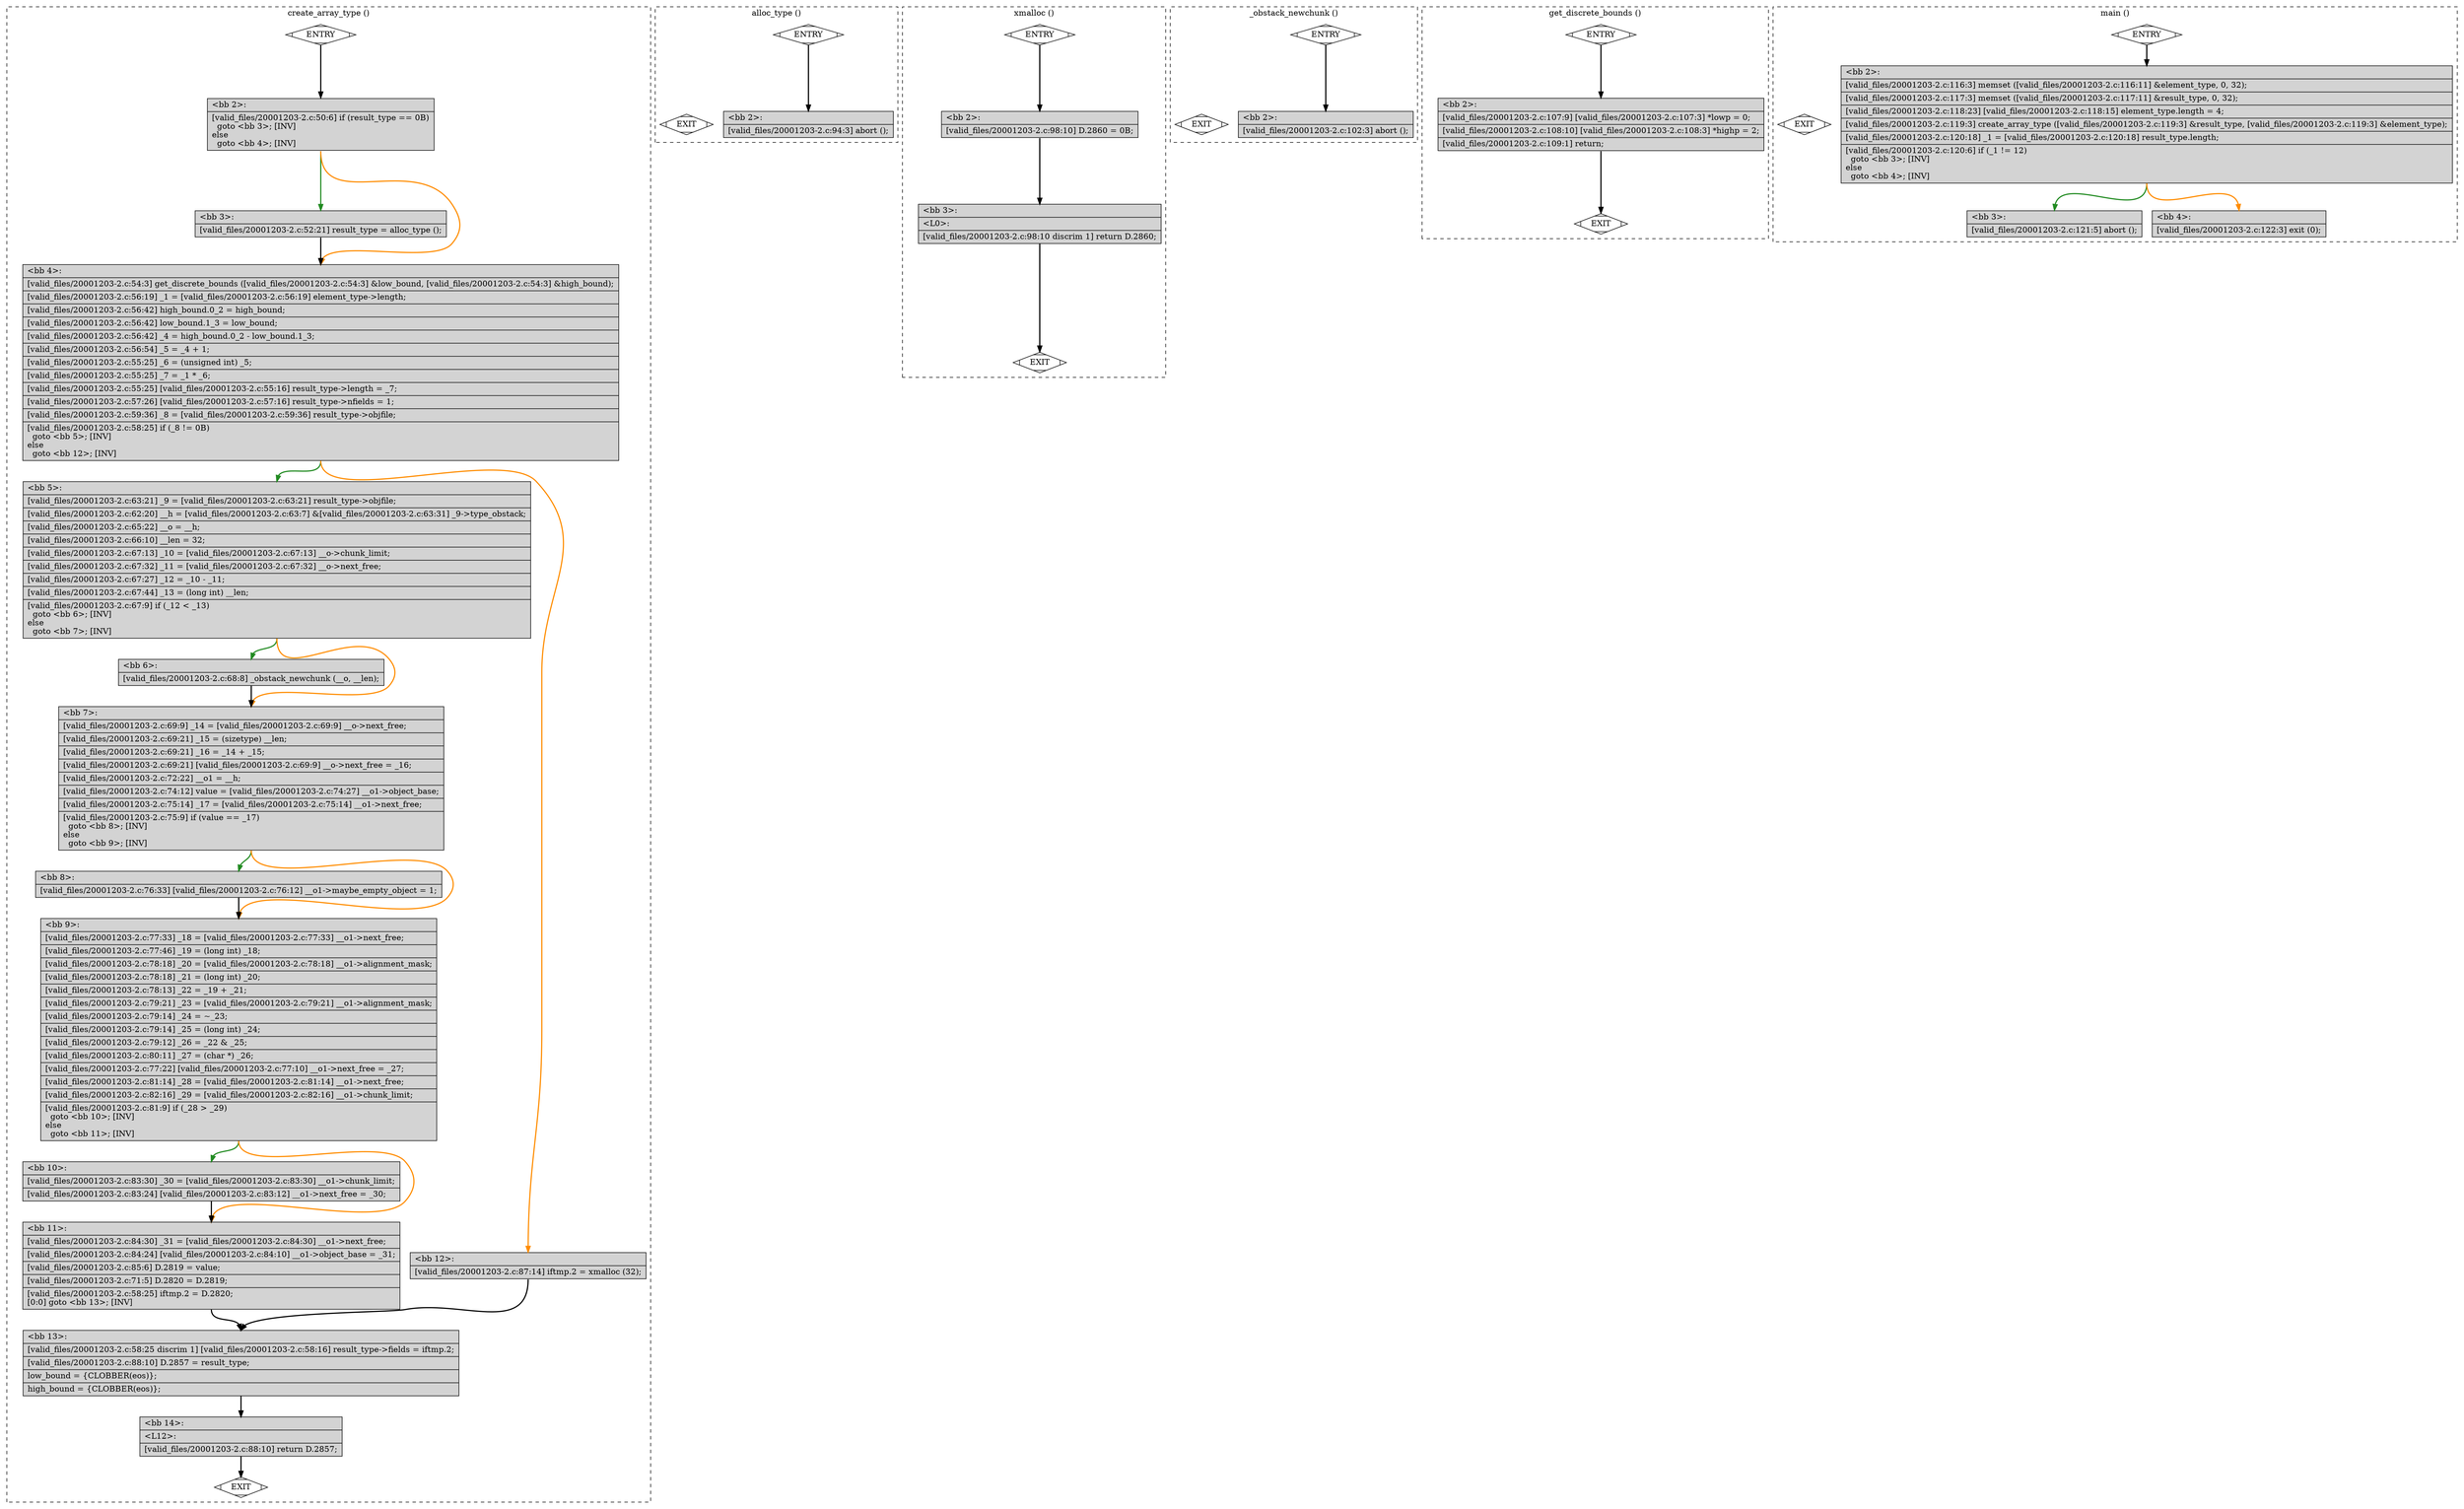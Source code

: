 digraph "a-20001203-2.c.015t.cfg" {
overlap=false;
subgraph "cluster_create_array_type" {
	style="dashed";
	color="black";
	label="create_array_type ()";
	fn_0_basic_block_0 [shape=Mdiamond,style=filled,fillcolor=white,label="ENTRY"];

	fn_0_basic_block_1 [shape=Mdiamond,style=filled,fillcolor=white,label="EXIT"];

	fn_0_basic_block_2 [shape=record,style=filled,fillcolor=lightgrey,label="{\<bb\ 2\>:\l\
|[valid_files/20001203-2.c:50:6]\ if\ (result_type\ ==\ 0B)\l\
\ \ goto\ \<bb\ 3\>;\ [INV]\l\
else\l\
\ \ goto\ \<bb\ 4\>;\ [INV]\l\
}"];

	fn_0_basic_block_3 [shape=record,style=filled,fillcolor=lightgrey,label="{\<bb\ 3\>:\l\
|[valid_files/20001203-2.c:52:21]\ result_type\ =\ alloc_type\ ();\l\
}"];

	fn_0_basic_block_4 [shape=record,style=filled,fillcolor=lightgrey,label="{\<bb\ 4\>:\l\
|[valid_files/20001203-2.c:54:3]\ get_discrete_bounds\ ([valid_files/20001203-2.c:54:3]\ &low_bound,\ [valid_files/20001203-2.c:54:3]\ &high_bound);\l\
|[valid_files/20001203-2.c:56:19]\ _1\ =\ [valid_files/20001203-2.c:56:19]\ element_type-\>length;\l\
|[valid_files/20001203-2.c:56:42]\ high_bound.0_2\ =\ high_bound;\l\
|[valid_files/20001203-2.c:56:42]\ low_bound.1_3\ =\ low_bound;\l\
|[valid_files/20001203-2.c:56:42]\ _4\ =\ high_bound.0_2\ -\ low_bound.1_3;\l\
|[valid_files/20001203-2.c:56:54]\ _5\ =\ _4\ +\ 1;\l\
|[valid_files/20001203-2.c:55:25]\ _6\ =\ (unsigned\ int)\ _5;\l\
|[valid_files/20001203-2.c:55:25]\ _7\ =\ _1\ *\ _6;\l\
|[valid_files/20001203-2.c:55:25]\ [valid_files/20001203-2.c:55:16]\ result_type-\>length\ =\ _7;\l\
|[valid_files/20001203-2.c:57:26]\ [valid_files/20001203-2.c:57:16]\ result_type-\>nfields\ =\ 1;\l\
|[valid_files/20001203-2.c:59:36]\ _8\ =\ [valid_files/20001203-2.c:59:36]\ result_type-\>objfile;\l\
|[valid_files/20001203-2.c:58:25]\ if\ (_8\ !=\ 0B)\l\
\ \ goto\ \<bb\ 5\>;\ [INV]\l\
else\l\
\ \ goto\ \<bb\ 12\>;\ [INV]\l\
}"];

	fn_0_basic_block_5 [shape=record,style=filled,fillcolor=lightgrey,label="{\<bb\ 5\>:\l\
|[valid_files/20001203-2.c:63:21]\ _9\ =\ [valid_files/20001203-2.c:63:21]\ result_type-\>objfile;\l\
|[valid_files/20001203-2.c:62:20]\ __h\ =\ [valid_files/20001203-2.c:63:7]\ &[valid_files/20001203-2.c:63:31]\ _9-\>type_obstack;\l\
|[valid_files/20001203-2.c:65:22]\ __o\ =\ __h;\l\
|[valid_files/20001203-2.c:66:10]\ __len\ =\ 32;\l\
|[valid_files/20001203-2.c:67:13]\ _10\ =\ [valid_files/20001203-2.c:67:13]\ __o-\>chunk_limit;\l\
|[valid_files/20001203-2.c:67:32]\ _11\ =\ [valid_files/20001203-2.c:67:32]\ __o-\>next_free;\l\
|[valid_files/20001203-2.c:67:27]\ _12\ =\ _10\ -\ _11;\l\
|[valid_files/20001203-2.c:67:44]\ _13\ =\ (long\ int)\ __len;\l\
|[valid_files/20001203-2.c:67:9]\ if\ (_12\ \<\ _13)\l\
\ \ goto\ \<bb\ 6\>;\ [INV]\l\
else\l\
\ \ goto\ \<bb\ 7\>;\ [INV]\l\
}"];

	fn_0_basic_block_6 [shape=record,style=filled,fillcolor=lightgrey,label="{\<bb\ 6\>:\l\
|[valid_files/20001203-2.c:68:8]\ _obstack_newchunk\ (__o,\ __len);\l\
}"];

	fn_0_basic_block_7 [shape=record,style=filled,fillcolor=lightgrey,label="{\<bb\ 7\>:\l\
|[valid_files/20001203-2.c:69:9]\ _14\ =\ [valid_files/20001203-2.c:69:9]\ __o-\>next_free;\l\
|[valid_files/20001203-2.c:69:21]\ _15\ =\ (sizetype)\ __len;\l\
|[valid_files/20001203-2.c:69:21]\ _16\ =\ _14\ +\ _15;\l\
|[valid_files/20001203-2.c:69:21]\ [valid_files/20001203-2.c:69:9]\ __o-\>next_free\ =\ _16;\l\
|[valid_files/20001203-2.c:72:22]\ __o1\ =\ __h;\l\
|[valid_files/20001203-2.c:74:12]\ value\ =\ [valid_files/20001203-2.c:74:27]\ __o1-\>object_base;\l\
|[valid_files/20001203-2.c:75:14]\ _17\ =\ [valid_files/20001203-2.c:75:14]\ __o1-\>next_free;\l\
|[valid_files/20001203-2.c:75:9]\ if\ (value\ ==\ _17)\l\
\ \ goto\ \<bb\ 8\>;\ [INV]\l\
else\l\
\ \ goto\ \<bb\ 9\>;\ [INV]\l\
}"];

	fn_0_basic_block_8 [shape=record,style=filled,fillcolor=lightgrey,label="{\<bb\ 8\>:\l\
|[valid_files/20001203-2.c:76:33]\ [valid_files/20001203-2.c:76:12]\ __o1-\>maybe_empty_object\ =\ 1;\l\
}"];

	fn_0_basic_block_9 [shape=record,style=filled,fillcolor=lightgrey,label="{\<bb\ 9\>:\l\
|[valid_files/20001203-2.c:77:33]\ _18\ =\ [valid_files/20001203-2.c:77:33]\ __o1-\>next_free;\l\
|[valid_files/20001203-2.c:77:46]\ _19\ =\ (long\ int)\ _18;\l\
|[valid_files/20001203-2.c:78:18]\ _20\ =\ [valid_files/20001203-2.c:78:18]\ __o1-\>alignment_mask;\l\
|[valid_files/20001203-2.c:78:18]\ _21\ =\ (long\ int)\ _20;\l\
|[valid_files/20001203-2.c:78:13]\ _22\ =\ _19\ +\ _21;\l\
|[valid_files/20001203-2.c:79:21]\ _23\ =\ [valid_files/20001203-2.c:79:21]\ __o1-\>alignment_mask;\l\
|[valid_files/20001203-2.c:79:14]\ _24\ =\ ~_23;\l\
|[valid_files/20001203-2.c:79:14]\ _25\ =\ (long\ int)\ _24;\l\
|[valid_files/20001203-2.c:79:12]\ _26\ =\ _22\ &\ _25;\l\
|[valid_files/20001203-2.c:80:11]\ _27\ =\ (char\ *)\ _26;\l\
|[valid_files/20001203-2.c:77:22]\ [valid_files/20001203-2.c:77:10]\ __o1-\>next_free\ =\ _27;\l\
|[valid_files/20001203-2.c:81:14]\ _28\ =\ [valid_files/20001203-2.c:81:14]\ __o1-\>next_free;\l\
|[valid_files/20001203-2.c:82:16]\ _29\ =\ [valid_files/20001203-2.c:82:16]\ __o1-\>chunk_limit;\l\
|[valid_files/20001203-2.c:81:9]\ if\ (_28\ \>\ _29)\l\
\ \ goto\ \<bb\ 10\>;\ [INV]\l\
else\l\
\ \ goto\ \<bb\ 11\>;\ [INV]\l\
}"];

	fn_0_basic_block_10 [shape=record,style=filled,fillcolor=lightgrey,label="{\<bb\ 10\>:\l\
|[valid_files/20001203-2.c:83:30]\ _30\ =\ [valid_files/20001203-2.c:83:30]\ __o1-\>chunk_limit;\l\
|[valid_files/20001203-2.c:83:24]\ [valid_files/20001203-2.c:83:12]\ __o1-\>next_free\ =\ _30;\l\
}"];

	fn_0_basic_block_11 [shape=record,style=filled,fillcolor=lightgrey,label="{\<bb\ 11\>:\l\
|[valid_files/20001203-2.c:84:30]\ _31\ =\ [valid_files/20001203-2.c:84:30]\ __o1-\>next_free;\l\
|[valid_files/20001203-2.c:84:24]\ [valid_files/20001203-2.c:84:10]\ __o1-\>object_base\ =\ _31;\l\
|[valid_files/20001203-2.c:85:6]\ D.2819\ =\ value;\l\
|[valid_files/20001203-2.c:71:5]\ D.2820\ =\ D.2819;\l\
|[valid_files/20001203-2.c:58:25]\ iftmp.2\ =\ D.2820;\l\
[0:0]\ goto\ \<bb\ 13\>;\ [INV]\l\
}"];

	fn_0_basic_block_12 [shape=record,style=filled,fillcolor=lightgrey,label="{\<bb\ 12\>:\l\
|[valid_files/20001203-2.c:87:14]\ iftmp.2\ =\ xmalloc\ (32);\l\
}"];

	fn_0_basic_block_13 [shape=record,style=filled,fillcolor=lightgrey,label="{\<bb\ 13\>:\l\
|[valid_files/20001203-2.c:58:25\ discrim\ 1]\ [valid_files/20001203-2.c:58:16]\ result_type-\>fields\ =\ iftmp.2;\l\
|[valid_files/20001203-2.c:88:10]\ D.2857\ =\ result_type;\l\
|low_bound\ =\ \{CLOBBER(eos)\};\l\
|high_bound\ =\ \{CLOBBER(eos)\};\l\
}"];

	fn_0_basic_block_14 [shape=record,style=filled,fillcolor=lightgrey,label="{\<bb\ 14\>:\l\
|\<L12\>:\l\
|[valid_files/20001203-2.c:88:10]\ return\ D.2857;\l\
}"];

	fn_0_basic_block_0:s -> fn_0_basic_block_2:n [style="solid,bold",color=black,weight=100,constraint=true];
	fn_0_basic_block_2:s -> fn_0_basic_block_3:n [style="solid,bold",color=forestgreen,weight=10,constraint=true];
	fn_0_basic_block_2:s -> fn_0_basic_block_4:n [style="solid,bold",color=darkorange,weight=10,constraint=true];
	fn_0_basic_block_3:s -> fn_0_basic_block_4:n [style="solid,bold",color=black,weight=100,constraint=true];
	fn_0_basic_block_4:s -> fn_0_basic_block_5:n [style="solid,bold",color=forestgreen,weight=10,constraint=true];
	fn_0_basic_block_4:s -> fn_0_basic_block_12:n [style="solid,bold",color=darkorange,weight=10,constraint=true];
	fn_0_basic_block_5:s -> fn_0_basic_block_6:n [style="solid,bold",color=forestgreen,weight=10,constraint=true];
	fn_0_basic_block_5:s -> fn_0_basic_block_7:n [style="solid,bold",color=darkorange,weight=10,constraint=true];
	fn_0_basic_block_6:s -> fn_0_basic_block_7:n [style="solid,bold",color=black,weight=100,constraint=true];
	fn_0_basic_block_7:s -> fn_0_basic_block_8:n [style="solid,bold",color=forestgreen,weight=10,constraint=true];
	fn_0_basic_block_7:s -> fn_0_basic_block_9:n [style="solid,bold",color=darkorange,weight=10,constraint=true];
	fn_0_basic_block_8:s -> fn_0_basic_block_9:n [style="solid,bold",color=black,weight=100,constraint=true];
	fn_0_basic_block_9:s -> fn_0_basic_block_10:n [style="solid,bold",color=forestgreen,weight=10,constraint=true];
	fn_0_basic_block_9:s -> fn_0_basic_block_11:n [style="solid,bold",color=darkorange,weight=10,constraint=true];
	fn_0_basic_block_10:s -> fn_0_basic_block_11:n [style="solid,bold",color=black,weight=100,constraint=true];
	fn_0_basic_block_11:s -> fn_0_basic_block_13:n [style="solid,bold",color=black,weight=100,constraint=true];
	fn_0_basic_block_12:s -> fn_0_basic_block_13:n [style="solid,bold",color=black,weight=100,constraint=true];
	fn_0_basic_block_13:s -> fn_0_basic_block_14:n [style="solid,bold",color=black,weight=100,constraint=true];
	fn_0_basic_block_14:s -> fn_0_basic_block_1:n [style="solid,bold",color=black,weight=10,constraint=true];
	fn_0_basic_block_0:s -> fn_0_basic_block_1:n [style="invis",constraint=true];
}
subgraph "cluster_alloc_type" {
	style="dashed";
	color="black";
	label="alloc_type ()";
	fn_1_basic_block_0 [shape=Mdiamond,style=filled,fillcolor=white,label="ENTRY"];

	fn_1_basic_block_1 [shape=Mdiamond,style=filled,fillcolor=white,label="EXIT"];

	fn_1_basic_block_2 [shape=record,style=filled,fillcolor=lightgrey,label="{\<bb\ 2\>:\l\
|[valid_files/20001203-2.c:94:3]\ abort\ ();\l\
}"];

	fn_1_basic_block_0:s -> fn_1_basic_block_2:n [style="solid,bold",color=black,weight=100,constraint=true];
	fn_1_basic_block_0:s -> fn_1_basic_block_1:n [style="invis",constraint=true];
}
subgraph "cluster_xmalloc" {
	style="dashed";
	color="black";
	label="xmalloc ()";
	fn_2_basic_block_0 [shape=Mdiamond,style=filled,fillcolor=white,label="ENTRY"];

	fn_2_basic_block_1 [shape=Mdiamond,style=filled,fillcolor=white,label="EXIT"];

	fn_2_basic_block_2 [shape=record,style=filled,fillcolor=lightgrey,label="{\<bb\ 2\>:\l\
|[valid_files/20001203-2.c:98:10]\ D.2860\ =\ 0B;\l\
}"];

	fn_2_basic_block_3 [shape=record,style=filled,fillcolor=lightgrey,label="{\<bb\ 3\>:\l\
|\<L0\>:\l\
|[valid_files/20001203-2.c:98:10\ discrim\ 1]\ return\ D.2860;\l\
}"];

	fn_2_basic_block_0:s -> fn_2_basic_block_2:n [style="solid,bold",color=black,weight=100,constraint=true];
	fn_2_basic_block_2:s -> fn_2_basic_block_3:n [style="solid,bold",color=black,weight=100,constraint=true];
	fn_2_basic_block_3:s -> fn_2_basic_block_1:n [style="solid,bold",color=black,weight=10,constraint=true];
	fn_2_basic_block_0:s -> fn_2_basic_block_1:n [style="invis",constraint=true];
}
subgraph "cluster__obstack_newchunk" {
	style="dashed";
	color="black";
	label="_obstack_newchunk ()";
	fn_3_basic_block_0 [shape=Mdiamond,style=filled,fillcolor=white,label="ENTRY"];

	fn_3_basic_block_1 [shape=Mdiamond,style=filled,fillcolor=white,label="EXIT"];

	fn_3_basic_block_2 [shape=record,style=filled,fillcolor=lightgrey,label="{\<bb\ 2\>:\l\
|[valid_files/20001203-2.c:102:3]\ abort\ ();\l\
}"];

	fn_3_basic_block_0:s -> fn_3_basic_block_2:n [style="solid,bold",color=black,weight=100,constraint=true];
	fn_3_basic_block_0:s -> fn_3_basic_block_1:n [style="invis",constraint=true];
}
subgraph "cluster_get_discrete_bounds" {
	style="dashed";
	color="black";
	label="get_discrete_bounds ()";
	fn_4_basic_block_0 [shape=Mdiamond,style=filled,fillcolor=white,label="ENTRY"];

	fn_4_basic_block_1 [shape=Mdiamond,style=filled,fillcolor=white,label="EXIT"];

	fn_4_basic_block_2 [shape=record,style=filled,fillcolor=lightgrey,label="{\<bb\ 2\>:\l\
|[valid_files/20001203-2.c:107:9]\ [valid_files/20001203-2.c:107:3]\ *lowp\ =\ 0;\l\
|[valid_files/20001203-2.c:108:10]\ [valid_files/20001203-2.c:108:3]\ *highp\ =\ 2;\l\
|[valid_files/20001203-2.c:109:1]\ return;\l\
}"];

	fn_4_basic_block_0:s -> fn_4_basic_block_2:n [style="solid,bold",color=black,weight=100,constraint=true];
	fn_4_basic_block_2:s -> fn_4_basic_block_1:n [style="solid,bold",color=black,weight=10,constraint=true];
	fn_4_basic_block_0:s -> fn_4_basic_block_1:n [style="invis",constraint=true];
}
subgraph "cluster_main" {
	style="dashed";
	color="black";
	label="main ()";
	fn_5_basic_block_0 [shape=Mdiamond,style=filled,fillcolor=white,label="ENTRY"];

	fn_5_basic_block_1 [shape=Mdiamond,style=filled,fillcolor=white,label="EXIT"];

	fn_5_basic_block_2 [shape=record,style=filled,fillcolor=lightgrey,label="{\<bb\ 2\>:\l\
|[valid_files/20001203-2.c:116:3]\ memset\ ([valid_files/20001203-2.c:116:11]\ &element_type,\ 0,\ 32);\l\
|[valid_files/20001203-2.c:117:3]\ memset\ ([valid_files/20001203-2.c:117:11]\ &result_type,\ 0,\ 32);\l\
|[valid_files/20001203-2.c:118:23]\ [valid_files/20001203-2.c:118:15]\ element_type.length\ =\ 4;\l\
|[valid_files/20001203-2.c:119:3]\ create_array_type\ ([valid_files/20001203-2.c:119:3]\ &result_type,\ [valid_files/20001203-2.c:119:3]\ &element_type);\l\
|[valid_files/20001203-2.c:120:18]\ _1\ =\ [valid_files/20001203-2.c:120:18]\ result_type.length;\l\
|[valid_files/20001203-2.c:120:6]\ if\ (_1\ !=\ 12)\l\
\ \ goto\ \<bb\ 3\>;\ [INV]\l\
else\l\
\ \ goto\ \<bb\ 4\>;\ [INV]\l\
}"];

	fn_5_basic_block_3 [shape=record,style=filled,fillcolor=lightgrey,label="{\<bb\ 3\>:\l\
|[valid_files/20001203-2.c:121:5]\ abort\ ();\l\
}"];

	fn_5_basic_block_4 [shape=record,style=filled,fillcolor=lightgrey,label="{\<bb\ 4\>:\l\
|[valid_files/20001203-2.c:122:3]\ exit\ (0);\l\
}"];

	fn_5_basic_block_0:s -> fn_5_basic_block_2:n [style="solid,bold",color=black,weight=100,constraint=true];
	fn_5_basic_block_2:s -> fn_5_basic_block_3:n [style="solid,bold",color=forestgreen,weight=10,constraint=true];
	fn_5_basic_block_2:s -> fn_5_basic_block_4:n [style="solid,bold",color=darkorange,weight=10,constraint=true];
	fn_5_basic_block_0:s -> fn_5_basic_block_1:n [style="invis",constraint=true];
}
}
